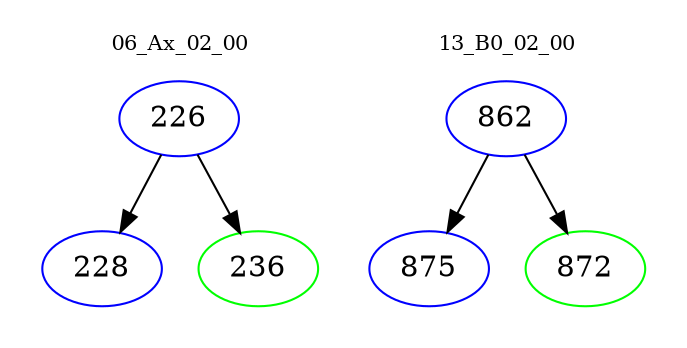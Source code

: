 digraph{
subgraph cluster_0 {
color = white
label = "06_Ax_02_00";
fontsize=10;
T0_226 [label="226", color="blue"]
T0_226 -> T0_228 [color="black"]
T0_228 [label="228", color="blue"]
T0_226 -> T0_236 [color="black"]
T0_236 [label="236", color="green"]
}
subgraph cluster_1 {
color = white
label = "13_B0_02_00";
fontsize=10;
T1_862 [label="862", color="blue"]
T1_862 -> T1_875 [color="black"]
T1_875 [label="875", color="blue"]
T1_862 -> T1_872 [color="black"]
T1_872 [label="872", color="green"]
}
}
